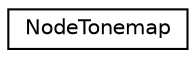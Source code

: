 digraph G
{
  edge [fontname="Helvetica",fontsize="10",labelfontname="Helvetica",labelfontsize="10"];
  node [fontname="Helvetica",fontsize="10",shape=record];
  rankdir=LR;
  Node1 [label="NodeTonemap",height=0.2,width=0.4,color="black", fillcolor="white", style="filled",URL="$d6/df3/structNodeTonemap.html"];
}
